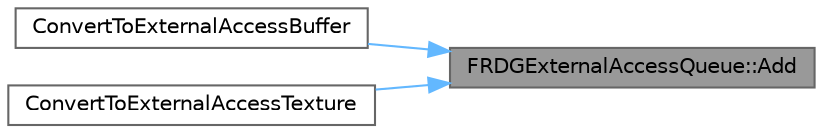 digraph "FRDGExternalAccessQueue::Add"
{
 // INTERACTIVE_SVG=YES
 // LATEX_PDF_SIZE
  bgcolor="transparent";
  edge [fontname=Helvetica,fontsize=10,labelfontname=Helvetica,labelfontsize=10];
  node [fontname=Helvetica,fontsize=10,shape=box,height=0.2,width=0.4];
  rankdir="RL";
  Node1 [id="Node000001",label="FRDGExternalAccessQueue::Add",height=0.2,width=0.4,color="gray40", fillcolor="grey60", style="filled", fontcolor="black",tooltip=" "];
  Node1 -> Node2 [id="edge1_Node000001_Node000002",dir="back",color="steelblue1",style="solid",tooltip=" "];
  Node2 [id="Node000002",label="ConvertToExternalAccessBuffer",height=0.2,width=0.4,color="grey40", fillcolor="white", style="filled",URL="$d6/d45/RenderGraphUtils_8h.html#a83dce2f98c8bebfedc9f9638f3cf7959",tooltip=" "];
  Node1 -> Node3 [id="edge2_Node000001_Node000003",dir="back",color="steelblue1",style="solid",tooltip=" "];
  Node3 [id="Node000003",label="ConvertToExternalAccessTexture",height=0.2,width=0.4,color="grey40", fillcolor="white", style="filled",URL="$d6/d45/RenderGraphUtils_8h.html#aee83f1f395633e79d0888fb41d755005",tooltip=" "];
}
